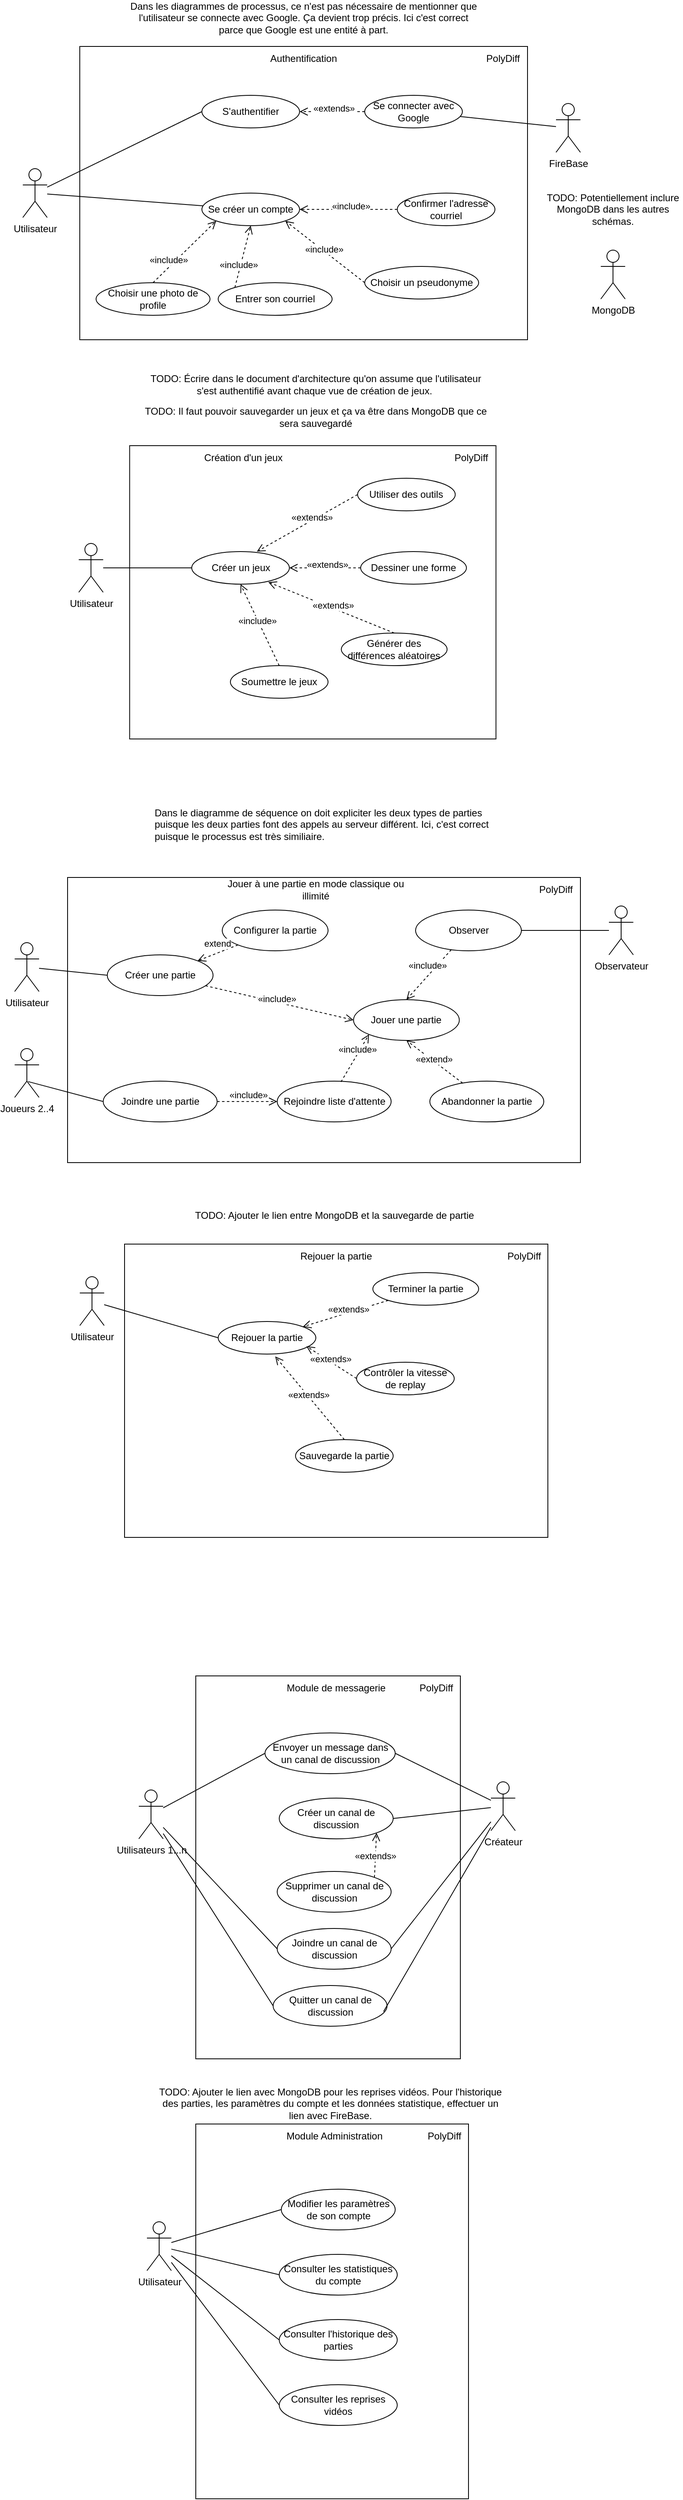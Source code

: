<mxfile version="21.7.5" type="device" pages="2">
  <diagram name="Cas d&#39;utilisation" id="FdpdwDYeMIbEiqRRL_Jj">
    <mxGraphModel dx="794" dy="1616" grid="1" gridSize="10" guides="1" tooltips="1" connect="1" arrows="1" fold="1" page="1" pageScale="1" pageWidth="850" pageHeight="1100" math="0" shadow="0">
      <root>
        <mxCell id="0" />
        <mxCell id="1" parent="0" />
        <mxCell id="j3-yMUjAJYNPluZzP0-G-1" value="Utilisateur" style="shape=umlActor;verticalLabelPosition=bottom;verticalAlign=top;html=1;outlineConnect=0;" parent="1" vertex="1">
          <mxGeometry x="130" y="150" width="30" height="60" as="geometry" />
        </mxCell>
        <mxCell id="j3-yMUjAJYNPluZzP0-G-6" value="" style="rounded=0;whiteSpace=wrap;html=1;" parent="1" vertex="1">
          <mxGeometry x="200" width="550" height="360" as="geometry" />
        </mxCell>
        <mxCell id="j3-yMUjAJYNPluZzP0-G-7" value="PolyDiff" style="text;html=1;strokeColor=none;fillColor=none;align=center;verticalAlign=middle;whiteSpace=wrap;rounded=0;" parent="1" vertex="1">
          <mxGeometry x="690" width="60" height="30" as="geometry" />
        </mxCell>
        <mxCell id="j3-yMUjAJYNPluZzP0-G-9" value="S&#39;authentifier" style="ellipse;whiteSpace=wrap;html=1;" parent="1" vertex="1">
          <mxGeometry x="350" y="60" width="120" height="40" as="geometry" />
        </mxCell>
        <mxCell id="j3-yMUjAJYNPluZzP0-G-10" value="" style="endArrow=none;html=1;rounded=0;" parent="1" source="j3-yMUjAJYNPluZzP0-G-1" target="j3-yMUjAJYNPluZzP0-G-11" edge="1">
          <mxGeometry width="50" height="50" relative="1" as="geometry">
            <mxPoint x="480" y="200" as="sourcePoint" />
            <mxPoint x="530" y="150" as="targetPoint" />
          </mxGeometry>
        </mxCell>
        <mxCell id="j3-yMUjAJYNPluZzP0-G-11" value="Se créer un compte" style="ellipse;whiteSpace=wrap;html=1;" parent="1" vertex="1">
          <mxGeometry x="350" y="180" width="120" height="40" as="geometry" />
        </mxCell>
        <mxCell id="j3-yMUjAJYNPluZzP0-G-12" value="Choisir une photo de profile" style="ellipse;whiteSpace=wrap;html=1;" parent="1" vertex="1">
          <mxGeometry x="220" y="290" width="140" height="40" as="geometry" />
        </mxCell>
        <mxCell id="j3-yMUjAJYNPluZzP0-G-15" value="«include»" style="html=1;verticalAlign=bottom;endArrow=open;dashed=1;endSize=8;curved=0;rounded=0;exitX=0.5;exitY=0;exitDx=0;exitDy=0;entryX=0;entryY=1;entryDx=0;entryDy=0;" parent="1" source="j3-yMUjAJYNPluZzP0-G-12" target="j3-yMUjAJYNPluZzP0-G-11" edge="1">
          <mxGeometry x="-0.5" relative="1" as="geometry">
            <mxPoint x="310" y="140" as="sourcePoint" />
            <mxPoint x="310" y="90" as="targetPoint" />
            <mxPoint as="offset" />
          </mxGeometry>
        </mxCell>
        <mxCell id="j3-yMUjAJYNPluZzP0-G-16" value="Entrer son courriel" style="ellipse;whiteSpace=wrap;html=1;" parent="1" vertex="1">
          <mxGeometry x="370" y="290" width="140" height="40" as="geometry" />
        </mxCell>
        <mxCell id="j3-yMUjAJYNPluZzP0-G-17" value="Choisir un pseudonyme" style="ellipse;whiteSpace=wrap;html=1;" parent="1" vertex="1">
          <mxGeometry x="550" y="270" width="140" height="40" as="geometry" />
        </mxCell>
        <mxCell id="j3-yMUjAJYNPluZzP0-G-18" value="«include»" style="html=1;verticalAlign=bottom;endArrow=open;dashed=1;endSize=8;curved=0;rounded=0;exitX=0;exitY=0;exitDx=0;exitDy=0;entryX=0.5;entryY=1;entryDx=0;entryDy=0;" parent="1" source="j3-yMUjAJYNPluZzP0-G-16" target="j3-yMUjAJYNPluZzP0-G-11" edge="1">
          <mxGeometry x="-0.5" relative="1" as="geometry">
            <mxPoint x="310" y="230" as="sourcePoint" />
            <mxPoint x="310" y="190" as="targetPoint" />
            <mxPoint as="offset" />
          </mxGeometry>
        </mxCell>
        <mxCell id="j3-yMUjAJYNPluZzP0-G-19" value="«include»" style="html=1;verticalAlign=bottom;endArrow=open;dashed=1;endSize=8;curved=0;rounded=0;exitX=0;exitY=0.5;exitDx=0;exitDy=0;entryX=1;entryY=1;entryDx=0;entryDy=0;" parent="1" source="j3-yMUjAJYNPluZzP0-G-17" target="j3-yMUjAJYNPluZzP0-G-11" edge="1">
          <mxGeometry x="-0.045" y="5" relative="1" as="geometry">
            <mxPoint x="421" y="241" as="sourcePoint" />
            <mxPoint x="353" y="183" as="targetPoint" />
            <mxPoint as="offset" />
          </mxGeometry>
        </mxCell>
        <mxCell id="j3-yMUjAJYNPluZzP0-G-20" value="Authentification" style="text;html=1;strokeColor=none;fillColor=none;align=center;verticalAlign=middle;whiteSpace=wrap;rounded=0;" parent="1" vertex="1">
          <mxGeometry x="430" width="90" height="30" as="geometry" />
        </mxCell>
        <mxCell id="j3-yMUjAJYNPluZzP0-G-22" value="Confirmer l&#39;adresse courriel" style="ellipse;whiteSpace=wrap;html=1;" parent="1" vertex="1">
          <mxGeometry x="590" y="180" width="120" height="40" as="geometry" />
        </mxCell>
        <mxCell id="j3-yMUjAJYNPluZzP0-G-23" value="«include»" style="html=1;verticalAlign=bottom;endArrow=open;dashed=1;endSize=8;curved=0;rounded=0;exitX=0;exitY=0.5;exitDx=0;exitDy=0;entryX=1;entryY=0.5;entryDx=0;entryDy=0;" parent="1" source="j3-yMUjAJYNPluZzP0-G-22" target="j3-yMUjAJYNPluZzP0-G-11" edge="1">
          <mxGeometry x="-0.048" y="5" relative="1" as="geometry">
            <mxPoint x="450" y="190" as="sourcePoint" />
            <mxPoint x="370" y="160" as="targetPoint" />
            <mxPoint as="offset" />
          </mxGeometry>
        </mxCell>
        <mxCell id="j3-yMUjAJYNPluZzP0-G-24" value="Se connecter avec Google" style="ellipse;whiteSpace=wrap;html=1;" parent="1" vertex="1">
          <mxGeometry x="550" y="60" width="120" height="40" as="geometry" />
        </mxCell>
        <mxCell id="j3-yMUjAJYNPluZzP0-G-25" value="«extends»" style="html=1;verticalAlign=bottom;endArrow=open;dashed=1;endSize=8;curved=0;rounded=0;exitX=0;exitY=0.5;exitDx=0;exitDy=0;entryX=1;entryY=0.5;entryDx=0;entryDy=0;" parent="1" source="j3-yMUjAJYNPluZzP0-G-24" target="j3-yMUjAJYNPluZzP0-G-9" edge="1">
          <mxGeometry x="-0.048" y="5" relative="1" as="geometry">
            <mxPoint x="520" y="230" as="sourcePoint" />
            <mxPoint x="420" y="200" as="targetPoint" />
            <mxPoint as="offset" />
          </mxGeometry>
        </mxCell>
        <mxCell id="j3-yMUjAJYNPluZzP0-G-26" value="Utilisateur" style="shape=umlActor;verticalLabelPosition=bottom;verticalAlign=top;html=1;outlineConnect=0;" parent="1" vertex="1">
          <mxGeometry x="198.75" y="610" width="30" height="60" as="geometry" />
        </mxCell>
        <mxCell id="j3-yMUjAJYNPluZzP0-G-27" value="" style="rounded=0;whiteSpace=wrap;html=1;" parent="1" vertex="1">
          <mxGeometry x="261.25" y="490" width="450" height="360" as="geometry" />
        </mxCell>
        <mxCell id="j3-yMUjAJYNPluZzP0-G-28" value="PolyDiff" style="text;html=1;strokeColor=none;fillColor=none;align=center;verticalAlign=middle;whiteSpace=wrap;rounded=0;" parent="1" vertex="1">
          <mxGeometry x="651.25" y="490" width="60" height="30" as="geometry" />
        </mxCell>
        <mxCell id="j3-yMUjAJYNPluZzP0-G-30" value="" style="endArrow=none;html=1;rounded=0;entryX=0;entryY=0.5;entryDx=0;entryDy=0;" parent="1" source="j3-yMUjAJYNPluZzP0-G-26" target="j3-yMUjAJYNPluZzP0-G-46" edge="1">
          <mxGeometry width="50" height="50" relative="1" as="geometry">
            <mxPoint x="391.25" y="690" as="sourcePoint" />
            <mxPoint x="91.25" y="550" as="targetPoint" />
          </mxGeometry>
        </mxCell>
        <mxCell id="j3-yMUjAJYNPluZzP0-G-39" value="Création d&#39;un jeux" style="text;html=1;strokeColor=none;fillColor=none;align=center;verticalAlign=middle;whiteSpace=wrap;rounded=0;" parent="1" vertex="1">
          <mxGeometry x="341.25" y="490" width="120" height="30" as="geometry" />
        </mxCell>
        <mxCell id="j3-yMUjAJYNPluZzP0-G-46" value="Créer un jeux" style="ellipse;whiteSpace=wrap;html=1;" parent="1" vertex="1">
          <mxGeometry x="337.5" y="620" width="120" height="40" as="geometry" />
        </mxCell>
        <mxCell id="j3-yMUjAJYNPluZzP0-G-52" value="Générer des différences aléatoires" style="ellipse;whiteSpace=wrap;html=1;" parent="1" vertex="1">
          <mxGeometry x="521.25" y="720" width="130" height="40" as="geometry" />
        </mxCell>
        <mxCell id="j3-yMUjAJYNPluZzP0-G-55" value="«extends»" style="html=1;verticalAlign=bottom;endArrow=open;dashed=1;endSize=8;curved=0;rounded=0;exitX=0.5;exitY=0;exitDx=0;exitDy=0;entryX=0.784;entryY=0.938;entryDx=0;entryDy=0;entryPerimeter=0;" parent="1" source="j3-yMUjAJYNPluZzP0-G-52" target="j3-yMUjAJYNPluZzP0-G-46" edge="1">
          <mxGeometry x="-0.054" y="5" relative="1" as="geometry">
            <mxPoint x="491.25" y="700" as="sourcePoint" />
            <mxPoint x="361.25" y="640" as="targetPoint" />
            <mxPoint as="offset" />
          </mxGeometry>
        </mxCell>
        <mxCell id="j3-yMUjAJYNPluZzP0-G-57" value="Dessiner une forme" style="ellipse;whiteSpace=wrap;html=1;" parent="1" vertex="1">
          <mxGeometry x="545" y="620" width="130" height="40" as="geometry" />
        </mxCell>
        <mxCell id="j3-yMUjAJYNPluZzP0-G-59" value="«extends»" style="html=1;verticalAlign=bottom;endArrow=open;dashed=1;endSize=8;curved=0;rounded=0;entryX=1;entryY=0.5;entryDx=0;entryDy=0;" parent="1" source="j3-yMUjAJYNPluZzP0-G-57" target="j3-yMUjAJYNPluZzP0-G-46" edge="1">
          <mxGeometry x="-0.046" y="5" relative="1" as="geometry">
            <mxPoint x="541.25" y="735" as="sourcePoint" />
            <mxPoint x="451.25" y="640" as="targetPoint" />
            <mxPoint as="offset" />
          </mxGeometry>
        </mxCell>
        <mxCell id="j3-yMUjAJYNPluZzP0-G-69" value="Utilisateur" style="shape=umlActor;verticalLabelPosition=bottom;verticalAlign=top;html=1;outlineConnect=0;" parent="1" vertex="1">
          <mxGeometry x="120" y="1100" width="30" height="60" as="geometry" />
        </mxCell>
        <mxCell id="j3-yMUjAJYNPluZzP0-G-70" value="" style="rounded=0;whiteSpace=wrap;html=1;" parent="1" vertex="1">
          <mxGeometry x="185" y="1020" width="630" height="350" as="geometry" />
        </mxCell>
        <mxCell id="j3-yMUjAJYNPluZzP0-G-71" value="PolyDiff" style="text;html=1;strokeColor=none;fillColor=none;align=center;verticalAlign=middle;whiteSpace=wrap;rounded=0;" parent="1" vertex="1">
          <mxGeometry x="755" y="1020" width="60" height="30" as="geometry" />
        </mxCell>
        <mxCell id="j3-yMUjAJYNPluZzP0-G-73" value="" style="endArrow=none;html=1;rounded=0;entryX=0;entryY=0.5;entryDx=0;entryDy=0;" parent="1" source="j3-yMUjAJYNPluZzP0-G-69" target="j3-yMUjAJYNPluZzP0-G-98" edge="1">
          <mxGeometry width="50" height="50" relative="1" as="geometry">
            <mxPoint x="495" y="1220" as="sourcePoint" />
            <mxPoint x="200" y="1080" as="targetPoint" />
          </mxGeometry>
        </mxCell>
        <mxCell id="j3-yMUjAJYNPluZzP0-G-74" value="Jouer à une partie en mode classique ou illimité" style="text;html=1;strokeColor=none;fillColor=none;align=center;verticalAlign=middle;whiteSpace=wrap;rounded=0;" parent="1" vertex="1">
          <mxGeometry x="380" y="1020" width="220" height="30" as="geometry" />
        </mxCell>
        <mxCell id="j3-yMUjAJYNPluZzP0-G-98" value="Créer une partie" style="ellipse;whiteSpace=wrap;html=1;" parent="1" vertex="1">
          <mxGeometry x="233.75" y="1115" width="130" height="50" as="geometry" />
        </mxCell>
        <mxCell id="j3-yMUjAJYNPluZzP0-G-100" value="Joindre une partie" style="ellipse;whiteSpace=wrap;html=1;" parent="1" vertex="1">
          <mxGeometry x="228.75" y="1270" width="140" height="50" as="geometry" />
        </mxCell>
        <mxCell id="j3-yMUjAJYNPluZzP0-G-101" value="" style="endArrow=none;html=1;rounded=0;entryX=0;entryY=0.5;entryDx=0;entryDy=0;exitX=0.555;exitY=0.676;exitDx=0;exitDy=0;exitPerimeter=0;" parent="1" source="EgjTinBXH8Gvr-w2_Lfg-30" target="j3-yMUjAJYNPluZzP0-G-100" edge="1">
          <mxGeometry width="50" height="50" relative="1" as="geometry">
            <mxPoint x="155" y="1190" as="sourcePoint" />
            <mxPoint x="250" y="1160" as="targetPoint" />
          </mxGeometry>
        </mxCell>
        <mxCell id="j3-yMUjAJYNPluZzP0-G-106" value="«include»" style="html=1;verticalAlign=bottom;endArrow=open;dashed=1;endSize=8;curved=0;rounded=0;entryX=0;entryY=0.5;entryDx=0;entryDy=0;" parent="1" source="j3-yMUjAJYNPluZzP0-G-98" target="j3-yMUjAJYNPluZzP0-G-109" edge="1">
          <mxGeometry x="-0.031" y="-4" relative="1" as="geometry">
            <mxPoint x="480" y="1155" as="sourcePoint" />
            <mxPoint x="380" y="1155" as="targetPoint" />
            <mxPoint y="1" as="offset" />
          </mxGeometry>
        </mxCell>
        <mxCell id="j3-yMUjAJYNPluZzP0-G-107" value="Abandonner la partie" style="ellipse;whiteSpace=wrap;html=1;" parent="1" vertex="1">
          <mxGeometry x="630" y="1270" width="140" height="50" as="geometry" />
        </mxCell>
        <mxCell id="j3-yMUjAJYNPluZzP0-G-108" value="«extend»" style="html=1;verticalAlign=bottom;endArrow=open;dashed=1;endSize=8;curved=0;rounded=0;entryX=0.5;entryY=1;entryDx=0;entryDy=0;" parent="1" source="j3-yMUjAJYNPluZzP0-G-107" target="j3-yMUjAJYNPluZzP0-G-109" edge="1">
          <mxGeometry x="-0.048" y="5" relative="1" as="geometry">
            <mxPoint x="490" y="1165" as="sourcePoint" />
            <mxPoint x="390" y="1235" as="targetPoint" />
            <mxPoint as="offset" />
          </mxGeometry>
        </mxCell>
        <mxCell id="j3-yMUjAJYNPluZzP0-G-109" value="Jouer une partie" style="ellipse;whiteSpace=wrap;html=1;" parent="1" vertex="1">
          <mxGeometry x="536.25" y="1170" width="130" height="50" as="geometry" />
        </mxCell>
        <mxCell id="j3-yMUjAJYNPluZzP0-G-110" value="«include»" style="html=1;verticalAlign=bottom;endArrow=open;dashed=1;endSize=8;curved=0;rounded=0;entryX=0;entryY=0.5;entryDx=0;entryDy=0;exitX=1;exitY=0.5;exitDx=0;exitDy=0;" parent="1" source="j3-yMUjAJYNPluZzP0-G-100" target="j3-yMUjAJYNPluZzP0-G-111" edge="1">
          <mxGeometry x="0.046" y="-1" relative="1" as="geometry">
            <mxPoint x="350" y="1255" as="sourcePoint" />
            <mxPoint x="430" y="1175" as="targetPoint" />
            <mxPoint as="offset" />
          </mxGeometry>
        </mxCell>
        <mxCell id="j3-yMUjAJYNPluZzP0-G-111" value="Rejoindre liste d&#39;attente" style="ellipse;whiteSpace=wrap;html=1;" parent="1" vertex="1">
          <mxGeometry x="442.5" y="1270" width="140" height="50" as="geometry" />
        </mxCell>
        <mxCell id="j3-yMUjAJYNPluZzP0-G-112" value="«include»" style="html=1;verticalAlign=bottom;endArrow=open;dashed=1;endSize=8;curved=0;rounded=0;entryX=0;entryY=1;entryDx=0;entryDy=0;exitX=0.56;exitY=0.018;exitDx=0;exitDy=0;exitPerimeter=0;" parent="1" source="j3-yMUjAJYNPluZzP0-G-111" target="j3-yMUjAJYNPluZzP0-G-109" edge="1">
          <mxGeometry x="0.062" y="-2" relative="1" as="geometry">
            <mxPoint x="390" y="1235" as="sourcePoint" />
            <mxPoint x="430" y="1280" as="targetPoint" />
            <mxPoint y="-1" as="offset" />
          </mxGeometry>
        </mxCell>
        <mxCell id="j3-yMUjAJYNPluZzP0-G-120" value="" style="rounded=0;whiteSpace=wrap;html=1;" parent="1" vertex="1">
          <mxGeometry x="342.5" y="2000" width="325" height="470" as="geometry" />
        </mxCell>
        <mxCell id="j3-yMUjAJYNPluZzP0-G-121" value="Module de messagerie" style="text;html=1;strokeColor=none;fillColor=none;align=center;verticalAlign=middle;whiteSpace=wrap;rounded=0;" parent="1" vertex="1">
          <mxGeometry x="405" y="2000" width="220" height="30" as="geometry" />
        </mxCell>
        <mxCell id="j3-yMUjAJYNPluZzP0-G-123" value="PolyDiff" style="text;html=1;strokeColor=none;fillColor=none;align=center;verticalAlign=middle;whiteSpace=wrap;rounded=0;" parent="1" vertex="1">
          <mxGeometry x="607.5" y="2000" width="60" height="30" as="geometry" />
        </mxCell>
        <mxCell id="j3-yMUjAJYNPluZzP0-G-124" value="Utilisateurs 1...n" style="shape=umlActor;verticalLabelPosition=bottom;verticalAlign=top;html=1;outlineConnect=0;" parent="1" vertex="1">
          <mxGeometry x="272.5" y="2140" width="30" height="60" as="geometry" />
        </mxCell>
        <mxCell id="j3-yMUjAJYNPluZzP0-G-126" value="Envoyer un message dans un canal de discussion" style="ellipse;whiteSpace=wrap;html=1;" parent="1" vertex="1">
          <mxGeometry x="427.5" y="2070" width="160" height="50" as="geometry" />
        </mxCell>
        <mxCell id="j3-yMUjAJYNPluZzP0-G-127" value="Créer un canal de discussion" style="ellipse;whiteSpace=wrap;html=1;" parent="1" vertex="1">
          <mxGeometry x="445" y="2150" width="140" height="50" as="geometry" />
        </mxCell>
        <mxCell id="j3-yMUjAJYNPluZzP0-G-128" value="Supprimer un canal de discussion" style="ellipse;whiteSpace=wrap;html=1;" parent="1" vertex="1">
          <mxGeometry x="442.5" y="2240" width="140" height="50" as="geometry" />
        </mxCell>
        <mxCell id="j3-yMUjAJYNPluZzP0-G-129" value="Quitter un canal de discussion" style="ellipse;whiteSpace=wrap;html=1;" parent="1" vertex="1">
          <mxGeometry x="437.5" y="2380" width="140" height="50" as="geometry" />
        </mxCell>
        <mxCell id="j3-yMUjAJYNPluZzP0-G-130" value="Joindre un canal de discussion" style="ellipse;whiteSpace=wrap;html=1;" parent="1" vertex="1">
          <mxGeometry x="442.5" y="2310" width="140" height="50" as="geometry" />
        </mxCell>
        <mxCell id="j3-yMUjAJYNPluZzP0-G-133" value="" style="endArrow=none;html=1;rounded=0;entryX=0;entryY=0.5;entryDx=0;entryDy=0;" parent="1" source="j3-yMUjAJYNPluZzP0-G-124" target="j3-yMUjAJYNPluZzP0-G-126" edge="1">
          <mxGeometry width="50" height="50" relative="1" as="geometry">
            <mxPoint x="332.5" y="1560" as="sourcePoint" />
            <mxPoint x="412.5" y="1585" as="targetPoint" />
          </mxGeometry>
        </mxCell>
        <mxCell id="j3-yMUjAJYNPluZzP0-G-134" value="" style="endArrow=none;html=1;rounded=0;entryX=1;entryY=0.5;entryDx=0;entryDy=0;" parent="1" source="6W4Lhbdf1CiXT9xY3Ah4-2" target="j3-yMUjAJYNPluZzP0-G-127" edge="1">
          <mxGeometry width="50" height="50" relative="1" as="geometry">
            <mxPoint x="337.5" y="2166" as="sourcePoint" />
            <mxPoint x="437.5" y="2075" as="targetPoint" />
          </mxGeometry>
        </mxCell>
        <mxCell id="j3-yMUjAJYNPluZzP0-G-136" value="" style="endArrow=none;html=1;rounded=0;entryX=0;entryY=0.5;entryDx=0;entryDy=0;" parent="1" source="j3-yMUjAJYNPluZzP0-G-124" target="j3-yMUjAJYNPluZzP0-G-130" edge="1">
          <mxGeometry width="50" height="50" relative="1" as="geometry">
            <mxPoint x="337.5" y="2194" as="sourcePoint" />
            <mxPoint x="447.5" y="2295" as="targetPoint" />
          </mxGeometry>
        </mxCell>
        <mxCell id="j3-yMUjAJYNPluZzP0-G-137" value="" style="endArrow=none;html=1;rounded=0;entryX=0;entryY=0.5;entryDx=0;entryDy=0;" parent="1" source="j3-yMUjAJYNPluZzP0-G-124" target="j3-yMUjAJYNPluZzP0-G-129" edge="1">
          <mxGeometry width="50" height="50" relative="1" as="geometry">
            <mxPoint x="337.5" y="2185" as="sourcePoint" />
            <mxPoint x="447.5" y="2225" as="targetPoint" />
          </mxGeometry>
        </mxCell>
        <mxCell id="j3-yMUjAJYNPluZzP0-G-147" value="Utilisateur" style="shape=umlActor;verticalLabelPosition=bottom;verticalAlign=top;html=1;outlineConnect=0;" parent="1" vertex="1">
          <mxGeometry x="282.5" y="2670" width="30" height="60" as="geometry" />
        </mxCell>
        <mxCell id="j3-yMUjAJYNPluZzP0-G-148" value="" style="rounded=0;whiteSpace=wrap;html=1;" parent="1" vertex="1">
          <mxGeometry x="342.5" y="2550" width="335" height="460" as="geometry" />
        </mxCell>
        <mxCell id="j3-yMUjAJYNPluZzP0-G-149" value="PolyDiff" style="text;html=1;strokeColor=none;fillColor=none;align=center;verticalAlign=middle;whiteSpace=wrap;rounded=0;" parent="1" vertex="1">
          <mxGeometry x="617.5" y="2550" width="60" height="30" as="geometry" />
        </mxCell>
        <mxCell id="j3-yMUjAJYNPluZzP0-G-150" value="" style="endArrow=none;html=1;rounded=0;entryX=0;entryY=0.5;entryDx=0;entryDy=0;" parent="1" source="j3-yMUjAJYNPluZzP0-G-147" target="j3-yMUjAJYNPluZzP0-G-168" edge="1">
          <mxGeometry width="50" height="50" relative="1" as="geometry">
            <mxPoint x="652.5" y="2720" as="sourcePoint" />
            <mxPoint x="397.5" y="2645.0" as="targetPoint" />
          </mxGeometry>
        </mxCell>
        <mxCell id="j3-yMUjAJYNPluZzP0-G-151" value="Module Administration" style="text;html=1;strokeColor=none;fillColor=none;align=center;verticalAlign=middle;whiteSpace=wrap;rounded=0;" parent="1" vertex="1">
          <mxGeometry x="402.5" y="2550" width="220" height="30" as="geometry" />
        </mxCell>
        <mxCell id="j3-yMUjAJYNPluZzP0-G-154" value="" style="endArrow=none;html=1;rounded=0;entryX=0;entryY=0.5;entryDx=0;entryDy=0;" parent="1" source="j3-yMUjAJYNPluZzP0-G-147" target="j3-yMUjAJYNPluZzP0-G-172" edge="1">
          <mxGeometry width="50" height="50" relative="1" as="geometry">
            <mxPoint x="322.5" y="2703" as="sourcePoint" />
            <mxPoint x="392.5" y="2715.0" as="targetPoint" />
          </mxGeometry>
        </mxCell>
        <mxCell id="j3-yMUjAJYNPluZzP0-G-168" value="Modifier les paramètres de son compte" style="ellipse;whiteSpace=wrap;html=1;" parent="1" vertex="1">
          <mxGeometry x="447.5" y="2630" width="140" height="50" as="geometry" />
        </mxCell>
        <mxCell id="j3-yMUjAJYNPluZzP0-G-172" value="Consulter les statistiques du compte" style="ellipse;whiteSpace=wrap;html=1;" parent="1" vertex="1">
          <mxGeometry x="445" y="2710" width="145" height="50" as="geometry" />
        </mxCell>
        <mxCell id="j3-yMUjAJYNPluZzP0-G-174" value="Consulter l&#39;historique des parties" style="ellipse;whiteSpace=wrap;html=1;" parent="1" vertex="1">
          <mxGeometry x="445" y="2790" width="145" height="50" as="geometry" />
        </mxCell>
        <mxCell id="j3-yMUjAJYNPluZzP0-G-185" value="" style="endArrow=none;html=1;rounded=0;entryX=0;entryY=0.5;entryDx=0;entryDy=0;" parent="1" source="j3-yMUjAJYNPluZzP0-G-147" target="j3-yMUjAJYNPluZzP0-G-174" edge="1">
          <mxGeometry width="50" height="50" relative="1" as="geometry">
            <mxPoint x="322.5" y="2718" as="sourcePoint" />
            <mxPoint x="437.5" y="2775" as="targetPoint" />
          </mxGeometry>
        </mxCell>
        <mxCell id="EgjTinBXH8Gvr-w2_Lfg-1" value="" style="endArrow=none;html=1;rounded=0;entryX=0;entryY=0.5;entryDx=0;entryDy=0;" parent="1" source="j3-yMUjAJYNPluZzP0-G-1" target="j3-yMUjAJYNPluZzP0-G-9" edge="1">
          <mxGeometry width="50" height="50" relative="1" as="geometry">
            <mxPoint x="170" y="191" as="sourcePoint" />
            <mxPoint x="361" y="206" as="targetPoint" />
          </mxGeometry>
        </mxCell>
        <mxCell id="EgjTinBXH8Gvr-w2_Lfg-2" value="FireBase" style="shape=umlActor;verticalLabelPosition=bottom;verticalAlign=top;html=1;outlineConnect=0;" parent="1" vertex="1">
          <mxGeometry x="785" y="70" width="30" height="60" as="geometry" />
        </mxCell>
        <mxCell id="EgjTinBXH8Gvr-w2_Lfg-3" value="MongoDB" style="shape=umlActor;verticalLabelPosition=bottom;verticalAlign=top;html=1;outlineConnect=0;" parent="1" vertex="1">
          <mxGeometry x="840" y="250" width="30" height="60" as="geometry" />
        </mxCell>
        <mxCell id="EgjTinBXH8Gvr-w2_Lfg-7" value="" style="endArrow=none;html=1;rounded=0;" parent="1" source="EgjTinBXH8Gvr-w2_Lfg-2" target="j3-yMUjAJYNPluZzP0-G-24" edge="1">
          <mxGeometry width="50" height="50" relative="1" as="geometry">
            <mxPoint x="650" y="260" as="sourcePoint" />
            <mxPoint x="700" y="210" as="targetPoint" />
          </mxGeometry>
        </mxCell>
        <mxCell id="EgjTinBXH8Gvr-w2_Lfg-8" value="TODO: Écrire dans le document d&#39;architecture qu&#39;on assume que l&#39;utilisateur s&#39;est authentifié avant chaque vue de création de jeux.&amp;nbsp;" style="text;html=1;strokeColor=none;fillColor=none;align=center;verticalAlign=middle;whiteSpace=wrap;rounded=0;" parent="1" vertex="1">
          <mxGeometry x="275" y="400" width="430" height="30" as="geometry" />
        </mxCell>
        <mxCell id="EgjTinBXH8Gvr-w2_Lfg-9" value="Utiliser des outils" style="ellipse;whiteSpace=wrap;html=1;" parent="1" vertex="1">
          <mxGeometry x="541.25" y="530" width="120" height="40" as="geometry" />
        </mxCell>
        <mxCell id="EgjTinBXH8Gvr-w2_Lfg-12" value="«extends»" style="html=1;verticalAlign=bottom;endArrow=open;dashed=1;endSize=8;curved=0;rounded=0;exitX=0;exitY=0.5;exitDx=0;exitDy=0;entryX=0.667;entryY=0;entryDx=0;entryDy=0;entryPerimeter=0;" parent="1" source="EgjTinBXH8Gvr-w2_Lfg-9" target="j3-yMUjAJYNPluZzP0-G-46" edge="1">
          <mxGeometry x="-0.054" y="5" relative="1" as="geometry">
            <mxPoint x="241.25" y="660" as="sourcePoint" />
            <mxPoint x="341.25" y="650" as="targetPoint" />
            <mxPoint as="offset" />
          </mxGeometry>
        </mxCell>
        <mxCell id="EgjTinBXH8Gvr-w2_Lfg-14" value="Soumettre le jeux" style="ellipse;whiteSpace=wrap;html=1;" parent="1" vertex="1">
          <mxGeometry x="385" y="760" width="120" height="40" as="geometry" />
        </mxCell>
        <mxCell id="EgjTinBXH8Gvr-w2_Lfg-15" value="«include»" style="html=1;verticalAlign=bottom;endArrow=open;dashed=1;endSize=8;curved=0;rounded=0;exitX=0.5;exitY=0;exitDx=0;exitDy=0;entryX=0.5;entryY=1;entryDx=0;entryDy=0;" parent="1" source="EgjTinBXH8Gvr-w2_Lfg-14" target="j3-yMUjAJYNPluZzP0-G-46" edge="1">
          <mxGeometry x="-0.046" y="5" relative="1" as="geometry">
            <mxPoint x="551.25" y="662" as="sourcePoint" />
            <mxPoint x="461.25" y="650" as="targetPoint" />
            <mxPoint as="offset" />
          </mxGeometry>
        </mxCell>
        <mxCell id="EgjTinBXH8Gvr-w2_Lfg-19" value="Configurer la partie" style="ellipse;whiteSpace=wrap;html=1;" parent="1" vertex="1">
          <mxGeometry x="375" y="1060" width="130" height="50" as="geometry" />
        </mxCell>
        <mxCell id="EgjTinBXH8Gvr-w2_Lfg-20" value="extend" style="html=1;verticalAlign=bottom;endArrow=open;dashed=1;endSize=8;curved=0;rounded=0;entryX=1;entryY=0;entryDx=0;entryDy=0;" parent="1" source="EgjTinBXH8Gvr-w2_Lfg-19" target="j3-yMUjAJYNPluZzP0-G-98" edge="1">
          <mxGeometry x="-0.031" y="-4" relative="1" as="geometry">
            <mxPoint x="427" y="1119" as="sourcePoint" />
            <mxPoint x="480" y="1155" as="targetPoint" />
            <mxPoint y="1" as="offset" />
          </mxGeometry>
        </mxCell>
        <mxCell id="EgjTinBXH8Gvr-w2_Lfg-23" value="Observer" style="ellipse;whiteSpace=wrap;html=1;" parent="1" vertex="1">
          <mxGeometry x="612.5" y="1060" width="130" height="50" as="geometry" />
        </mxCell>
        <mxCell id="EgjTinBXH8Gvr-w2_Lfg-25" value="Observateur" style="shape=umlActor;verticalLabelPosition=bottom;verticalAlign=top;html=1;outlineConnect=0;" parent="1" vertex="1">
          <mxGeometry x="850" y="1055" width="30" height="60" as="geometry" />
        </mxCell>
        <mxCell id="EgjTinBXH8Gvr-w2_Lfg-27" value="" style="endArrow=none;html=1;rounded=0;" parent="1" source="EgjTinBXH8Gvr-w2_Lfg-23" target="EgjTinBXH8Gvr-w2_Lfg-25" edge="1">
          <mxGeometry width="50" height="50" relative="1" as="geometry">
            <mxPoint x="510" y="1240" as="sourcePoint" />
            <mxPoint x="560" y="1190" as="targetPoint" />
          </mxGeometry>
        </mxCell>
        <mxCell id="EgjTinBXH8Gvr-w2_Lfg-28" value="«include»" style="html=1;verticalAlign=bottom;endArrow=open;dashed=1;endSize=8;curved=0;rounded=0;entryX=0.5;entryY=0;entryDx=0;entryDy=0;" parent="1" source="EgjTinBXH8Gvr-w2_Lfg-23" target="j3-yMUjAJYNPluZzP0-G-109" edge="1">
          <mxGeometry x="-0.031" y="-4" relative="1" as="geometry">
            <mxPoint x="380" y="1168" as="sourcePoint" />
            <mxPoint x="550" y="1175" as="targetPoint" />
            <mxPoint y="1" as="offset" />
          </mxGeometry>
        </mxCell>
        <mxCell id="EgjTinBXH8Gvr-w2_Lfg-30" value="Joueurs 2..4" style="shape=umlActor;verticalLabelPosition=bottom;verticalAlign=top;html=1;outlineConnect=0;" parent="1" vertex="1">
          <mxGeometry x="120" y="1230" width="30" height="60" as="geometry" />
        </mxCell>
        <mxCell id="EgjTinBXH8Gvr-w2_Lfg-58" value="Utilisateur" style="shape=umlActor;verticalLabelPosition=bottom;verticalAlign=top;html=1;outlineConnect=0;" parent="1" vertex="1">
          <mxGeometry x="200" y="1510" width="30" height="60" as="geometry" />
        </mxCell>
        <mxCell id="EgjTinBXH8Gvr-w2_Lfg-59" value="" style="rounded=0;whiteSpace=wrap;html=1;" parent="1" vertex="1">
          <mxGeometry x="255" y="1470" width="520" height="360" as="geometry" />
        </mxCell>
        <mxCell id="EgjTinBXH8Gvr-w2_Lfg-60" value="PolyDiff" style="text;html=1;strokeColor=none;fillColor=none;align=center;verticalAlign=middle;whiteSpace=wrap;rounded=0;" parent="1" vertex="1">
          <mxGeometry x="716.25" y="1470" width="60" height="30" as="geometry" />
        </mxCell>
        <mxCell id="EgjTinBXH8Gvr-w2_Lfg-61" value="" style="endArrow=none;html=1;rounded=0;entryX=0;entryY=0.5;entryDx=0;entryDy=0;" parent="1" source="EgjTinBXH8Gvr-w2_Lfg-58" target="EgjTinBXH8Gvr-w2_Lfg-63" edge="1">
          <mxGeometry width="50" height="50" relative="1" as="geometry">
            <mxPoint x="570" y="1670" as="sourcePoint" />
            <mxPoint x="270" y="1530" as="targetPoint" />
          </mxGeometry>
        </mxCell>
        <mxCell id="EgjTinBXH8Gvr-w2_Lfg-62" value="Rejouer la partie" style="text;html=1;strokeColor=none;fillColor=none;align=center;verticalAlign=middle;whiteSpace=wrap;rounded=0;" parent="1" vertex="1">
          <mxGeometry x="455" y="1470" width="120" height="30" as="geometry" />
        </mxCell>
        <mxCell id="EgjTinBXH8Gvr-w2_Lfg-63" value="Rejouer la partie" style="ellipse;whiteSpace=wrap;html=1;" parent="1" vertex="1">
          <mxGeometry x="370" y="1565" width="120" height="40" as="geometry" />
        </mxCell>
        <mxCell id="EgjTinBXH8Gvr-w2_Lfg-66" value="Terminer la partie" style="ellipse;whiteSpace=wrap;html=1;" parent="1" vertex="1">
          <mxGeometry x="560" y="1505" width="130" height="40" as="geometry" />
        </mxCell>
        <mxCell id="EgjTinBXH8Gvr-w2_Lfg-67" value="«extends»" style="html=1;verticalAlign=bottom;endArrow=open;dashed=1;endSize=8;curved=0;rounded=0;" parent="1" source="EgjTinBXH8Gvr-w2_Lfg-66" target="EgjTinBXH8Gvr-w2_Lfg-63" edge="1">
          <mxGeometry x="-0.042" y="5" relative="1" as="geometry">
            <mxPoint x="720" y="1715" as="sourcePoint" />
            <mxPoint x="630" y="1620" as="targetPoint" />
            <mxPoint as="offset" />
          </mxGeometry>
        </mxCell>
        <mxCell id="EgjTinBXH8Gvr-w2_Lfg-88" value="Sauvegarde la partie" style="ellipse;whiteSpace=wrap;html=1;" parent="1" vertex="1">
          <mxGeometry x="465" y="1710" width="120" height="40" as="geometry" />
        </mxCell>
        <mxCell id="EgjTinBXH8Gvr-w2_Lfg-89" value="Contrôler la vitesse de replay" style="ellipse;whiteSpace=wrap;html=1;" parent="1" vertex="1">
          <mxGeometry x="540" y="1615" width="120" height="40" as="geometry" />
        </mxCell>
        <mxCell id="EgjTinBXH8Gvr-w2_Lfg-90" value="«extends»" style="html=1;verticalAlign=bottom;endArrow=open;dashed=1;endSize=8;curved=0;rounded=0;exitX=0;exitY=0.5;exitDx=0;exitDy=0;entryX=0.903;entryY=0.76;entryDx=0;entryDy=0;entryPerimeter=0;" parent="1" source="EgjTinBXH8Gvr-w2_Lfg-89" target="EgjTinBXH8Gvr-w2_Lfg-63" edge="1">
          <mxGeometry x="-0.042" y="5" relative="1" as="geometry">
            <mxPoint x="589" y="1549" as="sourcePoint" />
            <mxPoint x="484" y="1581" as="targetPoint" />
            <mxPoint as="offset" />
          </mxGeometry>
        </mxCell>
        <mxCell id="EgjTinBXH8Gvr-w2_Lfg-91" value="«extends»" style="html=1;verticalAlign=bottom;endArrow=open;dashed=1;endSize=8;curved=0;rounded=0;exitX=0.5;exitY=0;exitDx=0;exitDy=0;entryX=0.584;entryY=1.073;entryDx=0;entryDy=0;entryPerimeter=0;" parent="1" source="EgjTinBXH8Gvr-w2_Lfg-88" target="EgjTinBXH8Gvr-w2_Lfg-63" edge="1">
          <mxGeometry x="-0.042" y="5" relative="1" as="geometry">
            <mxPoint x="550" y="1645" as="sourcePoint" />
            <mxPoint x="488" y="1605" as="targetPoint" />
            <mxPoint as="offset" />
          </mxGeometry>
        </mxCell>
        <mxCell id="EgjTinBXH8Gvr-w2_Lfg-92" value="Consulter les reprises vidéos" style="ellipse;whiteSpace=wrap;html=1;" parent="1" vertex="1">
          <mxGeometry x="445" y="2870" width="145" height="50" as="geometry" />
        </mxCell>
        <mxCell id="EgjTinBXH8Gvr-w2_Lfg-93" value="" style="endArrow=none;html=1;rounded=0;entryX=0;entryY=0.5;entryDx=0;entryDy=0;" parent="1" source="j3-yMUjAJYNPluZzP0-G-147" target="EgjTinBXH8Gvr-w2_Lfg-92" edge="1">
          <mxGeometry width="50" height="50" relative="1" as="geometry">
            <mxPoint x="322.5" y="2726" as="sourcePoint" />
            <mxPoint x="452.5" y="2865" as="targetPoint" />
          </mxGeometry>
        </mxCell>
        <mxCell id="6W4Lhbdf1CiXT9xY3Ah4-2" value="Créateur" style="shape=umlActor;verticalLabelPosition=bottom;verticalAlign=top;html=1;outlineConnect=0;" parent="1" vertex="1">
          <mxGeometry x="705" y="2130" width="30" height="60" as="geometry" />
        </mxCell>
        <mxCell id="6W4Lhbdf1CiXT9xY3Ah4-3" value="«extends»" style="html=1;verticalAlign=bottom;endArrow=open;dashed=1;endSize=8;curved=0;rounded=0;exitX=1;exitY=0;exitDx=0;exitDy=0;entryX=1;entryY=1;entryDx=0;entryDy=0;" parent="1" source="j3-yMUjAJYNPluZzP0-G-128" target="j3-yMUjAJYNPluZzP0-G-127" edge="1">
          <mxGeometry x="-0.364" relative="1" as="geometry">
            <mxPoint x="587.5" y="2157" as="sourcePoint" />
            <mxPoint x="567.5" y="2100" as="targetPoint" />
            <mxPoint as="offset" />
          </mxGeometry>
        </mxCell>
        <mxCell id="6W4Lhbdf1CiXT9xY3Ah4-4" value="" style="endArrow=none;html=1;rounded=0;entryX=1;entryY=0.5;entryDx=0;entryDy=0;" parent="1" source="6W4Lhbdf1CiXT9xY3Ah4-2" target="j3-yMUjAJYNPluZzP0-G-126" edge="1">
          <mxGeometry width="50" height="50" relative="1" as="geometry">
            <mxPoint x="313" y="2172" as="sourcePoint" />
            <mxPoint x="437" y="2105" as="targetPoint" />
          </mxGeometry>
        </mxCell>
        <mxCell id="6W4Lhbdf1CiXT9xY3Ah4-5" value="" style="endArrow=none;html=1;rounded=0;entryX=1;entryY=0.5;entryDx=0;entryDy=0;" parent="1" source="6W4Lhbdf1CiXT9xY3Ah4-2" target="j3-yMUjAJYNPluZzP0-G-130" edge="1">
          <mxGeometry width="50" height="50" relative="1" as="geometry">
            <mxPoint x="715" y="2163" as="sourcePoint" />
            <mxPoint x="598" y="2105" as="targetPoint" />
          </mxGeometry>
        </mxCell>
        <mxCell id="6W4Lhbdf1CiXT9xY3Ah4-6" value="" style="endArrow=none;html=1;rounded=0;entryX=0.969;entryY=0.641;entryDx=0;entryDy=0;entryPerimeter=0;" parent="1" source="6W4Lhbdf1CiXT9xY3Ah4-2" target="j3-yMUjAJYNPluZzP0-G-129" edge="1">
          <mxGeometry width="50" height="50" relative="1" as="geometry">
            <mxPoint x="715" y="2189" as="sourcePoint" />
            <mxPoint x="593" y="2345" as="targetPoint" />
          </mxGeometry>
        </mxCell>
        <mxCell id="6W4Lhbdf1CiXT9xY3Ah4-7" value="Dans le diagramme de séquence on doit expliciter les deux types de parties puisque les deux parties font des appels au serveur différent. Ici, c&#39;est correct puisque le processus est très similiaire." style="text;html=1;strokeColor=none;fillColor=none;align=left;verticalAlign=middle;whiteSpace=wrap;rounded=0;" parent="1" vertex="1">
          <mxGeometry x="290" y="920" width="430" height="70" as="geometry" />
        </mxCell>
        <mxCell id="6W4Lhbdf1CiXT9xY3Ah4-8" value="Dans les diagrammes de processus, ce n&#39;est pas nécessaire de mentionner que l&#39;utilisateur se connecte avec Google. Ça devient trop précis. Ici c&#39;est correct parce que Google est une entité à part." style="text;html=1;strokeColor=none;fillColor=none;align=center;verticalAlign=middle;whiteSpace=wrap;rounded=0;" parent="1" vertex="1">
          <mxGeometry x="260" y="-50" width="430" height="30" as="geometry" />
        </mxCell>
        <mxCell id="6W4Lhbdf1CiXT9xY3Ah4-9" value="TODO: Potentiellement inclure MongoDB dans les autres schémas." style="text;html=1;strokeColor=none;fillColor=none;align=center;verticalAlign=middle;whiteSpace=wrap;rounded=0;" parent="1" vertex="1">
          <mxGeometry x="770" y="175" width="170" height="50" as="geometry" />
        </mxCell>
        <mxCell id="6W4Lhbdf1CiXT9xY3Ah4-10" value="TODO: Il faut pouvoir sauvegarder un jeux et ça va être dans MongoDB que ce sera sauvegardé" style="text;html=1;strokeColor=none;fillColor=none;align=center;verticalAlign=middle;whiteSpace=wrap;rounded=0;" parent="1" vertex="1">
          <mxGeometry x="275" y="440" width="430" height="30" as="geometry" />
        </mxCell>
        <mxCell id="6W4Lhbdf1CiXT9xY3Ah4-11" value="TODO: Ajouter le lien entre MongoDB et la sauvegarde de partie" style="text;html=1;strokeColor=none;fillColor=none;align=center;verticalAlign=middle;whiteSpace=wrap;rounded=0;" parent="1" vertex="1">
          <mxGeometry x="297.5" y="1420" width="430" height="30" as="geometry" />
        </mxCell>
        <mxCell id="6W4Lhbdf1CiXT9xY3Ah4-12" value="TODO: Ajouter le lien avec MongoDB pour les reprises vidéos. Pour l&#39;historique des parties, les paramètres du compte et les données statistique, effectuer un lien avec FireBase." style="text;html=1;strokeColor=none;fillColor=none;align=center;verticalAlign=middle;whiteSpace=wrap;rounded=0;" parent="1" vertex="1">
          <mxGeometry x="292.5" y="2510" width="430" height="30" as="geometry" />
        </mxCell>
      </root>
    </mxGraphModel>
  </diagram>
  <diagram id="GUbwy0-4epE3LNsSbQr1" name="Diagrammes de séquences">
    <mxGraphModel dx="794" dy="1616" grid="1" gridSize="10" guides="1" tooltips="1" connect="1" arrows="1" fold="1" page="1" pageScale="1" pageWidth="850" pageHeight="1100" math="0" shadow="0">
      <root>
        <mxCell id="0" />
        <mxCell id="1" parent="0" />
        <mxCell id="A1-0KAfVvLCpxkq22373-21" value="a:Page de connection" style="shape=umlLifeline;perimeter=lifelinePerimeter;whiteSpace=wrap;html=1;container=0;dropTarget=0;collapsible=0;recursiveResize=0;outlineConnect=0;portConstraint=eastwest;newEdgeStyle={&quot;edgeStyle&quot;:&quot;elbowEdgeStyle&quot;,&quot;elbow&quot;:&quot;vertical&quot;,&quot;curved&quot;:0,&quot;rounded&quot;:0};" parent="1" vertex="1">
          <mxGeometry x="230" y="75" width="140" height="345" as="geometry" />
        </mxCell>
        <mxCell id="A1-0KAfVvLCpxkq22373-22" value="" style="html=1;points=[];perimeter=orthogonalPerimeter;outlineConnect=0;targetShapes=umlLifeline;portConstraint=eastwest;newEdgeStyle={&quot;edgeStyle&quot;:&quot;elbowEdgeStyle&quot;,&quot;elbow&quot;:&quot;vertical&quot;,&quot;curved&quot;:0,&quot;rounded&quot;:0};" parent="A1-0KAfVvLCpxkq22373-21" vertex="1">
          <mxGeometry x="65" y="70" width="10" height="230" as="geometry" />
        </mxCell>
        <mxCell id="A1-0KAfVvLCpxkq22373-25" value="p:Serveur" style="shape=umlLifeline;perimeter=lifelinePerimeter;whiteSpace=wrap;html=1;container=0;dropTarget=0;collapsible=0;recursiveResize=0;outlineConnect=0;portConstraint=eastwest;newEdgeStyle={&quot;edgeStyle&quot;:&quot;elbowEdgeStyle&quot;,&quot;elbow&quot;:&quot;vertical&quot;,&quot;curved&quot;:0,&quot;rounded&quot;:0};" parent="1" vertex="1">
          <mxGeometry x="390" y="75" width="110" height="345" as="geometry" />
        </mxCell>
        <mxCell id="A1-0KAfVvLCpxkq22373-26" value="" style="html=1;points=[];perimeter=orthogonalPerimeter;outlineConnect=0;targetShapes=umlLifeline;portConstraint=eastwest;newEdgeStyle={&quot;edgeStyle&quot;:&quot;elbowEdgeStyle&quot;,&quot;elbow&quot;:&quot;vertical&quot;,&quot;curved&quot;:0,&quot;rounded&quot;:0};" parent="A1-0KAfVvLCpxkq22373-25" vertex="1">
          <mxGeometry x="50" y="140" width="10" height="50" as="geometry" />
        </mxCell>
        <mxCell id="A1-0KAfVvLCpxkq22373-31" value="Utilisateur" style="shape=umlActor;verticalLabelPosition=bottom;verticalAlign=top;html=1;outlineConnect=0;" parent="1" vertex="1">
          <mxGeometry x="120" y="75" width="20" height="40" as="geometry" />
        </mxCell>
        <mxCell id="A1-0KAfVvLCpxkq22373-32" value="Autentification" style="shape=umlFrame;whiteSpace=wrap;html=1;pointerEvents=0;width=100;height=30;" parent="1" vertex="1">
          <mxGeometry x="60" y="30" width="650" height="400" as="geometry" />
        </mxCell>
        <mxCell id="A1-0KAfVvLCpxkq22373-33" value="Qu&#39;advient-il si on est deux personnes?&lt;br&gt;&lt;br&gt;Je ne comrpends pas comment représenter un singleton&lt;br&gt;&lt;br&gt;Est-ce qu&#39;on doit utiliser le nom des API qu&#39;on va utiliser par exemple Firebase? Est-ce que c&#39;est nécessaire d&#39;avoir une entité comme Firebase?&lt;br&gt;&lt;br&gt;Est-ce que l&#39;utilisateur doit être un objet?&lt;br&gt;&lt;br&gt;On a différentes options comme avec Google donc comment est-ce qu&#39;on fait pour les représenter? C&#39;est trois options par l&#39;utilisateur?&lt;br&gt;&lt;br&gt;Si c&#39;est avec google c&#39;est le courrriel qui va authentifier l&#39;utilisateur?" style="text;html=1;strokeColor=none;fillColor=none;align=left;verticalAlign=middle;whiteSpace=wrap;rounded=0;" parent="1" vertex="1">
          <mxGeometry x="1340" y="30" width="140" height="515" as="geometry" />
        </mxCell>
        <mxCell id="A1-0KAfVvLCpxkq22373-35" value="" style="endArrow=none;dashed=1;html=1;rounded=0;" parent="1" edge="1">
          <mxGeometry width="50" height="50" relative="1" as="geometry">
            <mxPoint x="129" y="420" as="sourcePoint" />
            <mxPoint x="129.44" y="140" as="targetPoint" />
          </mxGeometry>
        </mxCell>
        <mxCell id="A1-0KAfVvLCpxkq22373-36" value="" style="endArrow=classic;html=1;rounded=0;" parent="1" edge="1" target="A1-0KAfVvLCpxkq22373-22">
          <mxGeometry width="50" height="50" relative="1" as="geometry">
            <mxPoint x="130" y="154.26" as="sourcePoint" />
            <mxPoint x="290" y="154" as="targetPoint" />
            <Array as="points" />
          </mxGeometry>
        </mxCell>
        <mxCell id="B7fRwI8YKhu4gOvHtcaO-2" value="authenticate(userInfo)" style="edgeLabel;html=1;align=center;verticalAlign=middle;resizable=0;points=[];" parent="A1-0KAfVvLCpxkq22373-36" vertex="1" connectable="0">
          <mxGeometry x="-0.057" relative="1" as="geometry">
            <mxPoint y="-10" as="offset" />
          </mxGeometry>
        </mxCell>
        <mxCell id="B7fRwI8YKhu4gOvHtcaO-3" value="" style="endArrow=classic;html=1;rounded=0;" parent="1" edge="1" source="A1-0KAfVvLCpxkq22373-22">
          <mxGeometry width="50" height="50" relative="1" as="geometry">
            <mxPoint x="300" y="220" as="sourcePoint" />
            <mxPoint x="440" y="220" as="targetPoint" />
            <Array as="points" />
          </mxGeometry>
        </mxCell>
        <mxCell id="B7fRwI8YKhu4gOvHtcaO-4" value="authenticate(userInfo)" style="edgeLabel;html=1;align=center;verticalAlign=middle;resizable=0;points=[];" parent="B7fRwI8YKhu4gOvHtcaO-3" vertex="1" connectable="0">
          <mxGeometry x="-0.057" relative="1" as="geometry">
            <mxPoint x="1" y="-10" as="offset" />
          </mxGeometry>
        </mxCell>
        <mxCell id="B7fRwI8YKhu4gOvHtcaO-10" value="" style="html=1;verticalAlign=bottom;endArrow=open;dashed=1;endSize=8;curved=0;rounded=0;" parent="1" edge="1" target="A1-0KAfVvLCpxkq22373-22">
          <mxGeometry relative="1" as="geometry">
            <mxPoint x="440" y="260" as="sourcePoint" />
            <mxPoint x="310" y="259.86" as="targetPoint" />
            <Array as="points">
              <mxPoint x="345" y="259.86" />
            </Array>
          </mxGeometry>
        </mxCell>
        <mxCell id="B7fRwI8YKhu4gOvHtcaO-11" value="" style="html=1;verticalAlign=bottom;endArrow=open;dashed=1;endSize=8;curved=0;rounded=0;" parent="1" source="A1-0KAfVvLCpxkq22373-22" edge="1">
          <mxGeometry relative="1" as="geometry">
            <mxPoint x="327.5" y="360" as="sourcePoint" />
            <mxPoint x="130" y="360" as="targetPoint" />
          </mxGeometry>
        </mxCell>
        <mxCell id="B7fRwI8YKhu4gOvHtcaO-14" value="alt" style="shape=umlFrame;whiteSpace=wrap;html=1;pointerEvents=0;width=100;height=30;strokeWidth=1;" parent="1" vertex="1">
          <mxGeometry x="170" y="190" width="510" height="200" as="geometry" />
        </mxCell>
        <mxCell id="B7fRwI8YKhu4gOvHtcaO-18" value="f:FireBase" style="shape=umlLifeline;perimeter=lifelinePerimeter;whiteSpace=wrap;html=1;container=0;dropTarget=0;collapsible=0;recursiveResize=0;outlineConnect=0;portConstraint=eastwest;newEdgeStyle={&quot;edgeStyle&quot;:&quot;elbowEdgeStyle&quot;,&quot;elbow&quot;:&quot;vertical&quot;,&quot;curved&quot;:0,&quot;rounded&quot;:0};" parent="1" vertex="1">
          <mxGeometry x="510" y="75" width="140" height="345" as="geometry" />
        </mxCell>
        <mxCell id="B7fRwI8YKhu4gOvHtcaO-19" value="" style="html=1;points=[];perimeter=orthogonalPerimeter;outlineConnect=0;targetShapes=umlLifeline;portConstraint=eastwest;newEdgeStyle={&quot;edgeStyle&quot;:&quot;elbowEdgeStyle&quot;,&quot;elbow&quot;:&quot;vertical&quot;,&quot;curved&quot;:0,&quot;rounded&quot;:0};" parent="B7fRwI8YKhu4gOvHtcaO-18" vertex="1">
          <mxGeometry x="65" y="150" width="10" height="30" as="geometry" />
        </mxCell>
        <mxCell id="eJ5tDmHK7ypEU1ffC0Xw-10" value="" style="html=1;points=[];perimeter=orthogonalPerimeter;outlineConnect=0;targetShapes=umlLifeline;portConstraint=eastwest;newEdgeStyle={&quot;edgeStyle&quot;:&quot;elbowEdgeStyle&quot;,&quot;elbow&quot;:&quot;vertical&quot;,&quot;curved&quot;:0,&quot;rounded&quot;:0};" vertex="1" parent="B7fRwI8YKhu4gOvHtcaO-18">
          <mxGeometry x="-70" y="225" width="10" height="50" as="geometry" />
        </mxCell>
        <mxCell id="eJ5tDmHK7ypEU1ffC0Xw-11" value="" style="endArrow=classic;html=1;rounded=0;" edge="1" parent="B7fRwI8YKhu4gOvHtcaO-18">
          <mxGeometry width="50" height="50" relative="1" as="geometry">
            <mxPoint x="-205" y="230" as="sourcePoint" />
            <mxPoint x="-70" y="230" as="targetPoint" />
            <Array as="points" />
          </mxGeometry>
        </mxCell>
        <mxCell id="eJ5tDmHK7ypEU1ffC0Xw-12" value="authenticate(userInfo)" style="edgeLabel;html=1;align=center;verticalAlign=middle;resizable=0;points=[];" vertex="1" connectable="0" parent="eJ5tDmHK7ypEU1ffC0Xw-11">
          <mxGeometry x="-0.057" relative="1" as="geometry">
            <mxPoint x="1" y="-10" as="offset" />
          </mxGeometry>
        </mxCell>
        <mxCell id="eJ5tDmHK7ypEU1ffC0Xw-13" value="" style="html=1;verticalAlign=bottom;endArrow=open;dashed=1;endSize=8;curved=0;rounded=0;" edge="1" parent="B7fRwI8YKhu4gOvHtcaO-18">
          <mxGeometry relative="1" as="geometry">
            <mxPoint x="-70" y="270" as="sourcePoint" />
            <mxPoint x="-205" y="270" as="targetPoint" />
            <Array as="points">
              <mxPoint x="-165" y="269.86" />
            </Array>
          </mxGeometry>
        </mxCell>
        <mxCell id="eJ5tDmHK7ypEU1ffC0Xw-14" value="" style="html=1;points=[];perimeter=orthogonalPerimeter;outlineConnect=0;targetShapes=umlLifeline;portConstraint=eastwest;newEdgeStyle={&quot;edgeStyle&quot;:&quot;elbowEdgeStyle&quot;,&quot;elbow&quot;:&quot;vertical&quot;,&quot;curved&quot;:0,&quot;rounded&quot;:0};" vertex="1" parent="B7fRwI8YKhu4gOvHtcaO-18">
          <mxGeometry x="65" y="235" width="10" height="30" as="geometry" />
        </mxCell>
        <mxCell id="eJ5tDmHK7ypEU1ffC0Xw-15" value="" style="endArrow=classic;html=1;rounded=0;" edge="1" parent="B7fRwI8YKhu4gOvHtcaO-18">
          <mxGeometry width="50" height="50" relative="1" as="geometry">
            <mxPoint x="-60" y="245" as="sourcePoint" />
            <mxPoint x="65" y="244.66" as="targetPoint" />
            <Array as="points" />
          </mxGeometry>
        </mxCell>
        <mxCell id="eJ5tDmHK7ypEU1ffC0Xw-16" value="authenticate(userInfo)" style="edgeLabel;html=1;align=center;verticalAlign=middle;resizable=0;points=[];" vertex="1" connectable="0" parent="eJ5tDmHK7ypEU1ffC0Xw-15">
          <mxGeometry x="-0.057" relative="1" as="geometry">
            <mxPoint x="1" y="-10" as="offset" />
          </mxGeometry>
        </mxCell>
        <mxCell id="eJ5tDmHK7ypEU1ffC0Xw-17" value="" style="html=1;verticalAlign=bottom;endArrow=open;dashed=1;endSize=8;curved=0;rounded=0;" edge="1" parent="B7fRwI8YKhu4gOvHtcaO-18">
          <mxGeometry relative="1" as="geometry">
            <mxPoint x="65" y="260.14" as="sourcePoint" />
            <mxPoint x="-60" y="260" as="targetPoint" />
            <Array as="points">
              <mxPoint x="-30" y="260" />
            </Array>
          </mxGeometry>
        </mxCell>
        <mxCell id="B7fRwI8YKhu4gOvHtcaO-26" value="" style="endArrow=none;dashed=1;html=1;rounded=0;strokeWidth=2;" parent="1" edge="1">
          <mxGeometry width="50" height="50" relative="1" as="geometry">
            <mxPoint x="169.25" y="280" as="sourcePoint" />
            <mxPoint x="680" y="280" as="targetPoint" />
          </mxGeometry>
        </mxCell>
        <mxCell id="8lraoI-SJCqnVcTPj_fi-1" value="[Échec]" style="text;html=1;strokeColor=none;fillColor=none;align=center;verticalAlign=middle;whiteSpace=wrap;rounded=0;" parent="1" vertex="1">
          <mxGeometry x="170" y="220" width="60" height="30" as="geometry" />
        </mxCell>
        <mxCell id="8lraoI-SJCqnVcTPj_fi-2" value="[Réussite]" style="text;html=1;strokeColor=none;fillColor=none;align=center;verticalAlign=middle;whiteSpace=wrap;rounded=0;" parent="1" vertex="1">
          <mxGeometry x="170" y="280" width="60" height="30" as="geometry" />
        </mxCell>
        <mxCell id="8lraoI-SJCqnVcTPj_fi-3" value="Dire que c&#39;est un service d&#39;authentification, on pourrait même mettre userinfo.&amp;nbsp;&lt;br&gt;Rajoute le bloc d&#39;activation.&lt;br&gt;&lt;br&gt;&lt;div style=&quot;&quot;&gt;&lt;span style=&quot;background-color: initial;&quot;&gt;On peut avoir deux diagrammes de séquence pour un seul diagramme de cas d&#39;utilisation par exemple, temps limité vs classique ce n&#39;est pas la même chose.&lt;/span&gt;&lt;/div&gt;" style="text;html=1;strokeColor=none;fillColor=none;align=left;verticalAlign=middle;whiteSpace=wrap;rounded=0;" parent="1" vertex="1">
          <mxGeometry x="160" y="-90" width="420" height="120" as="geometry" />
        </mxCell>
        <mxCell id="8lraoI-SJCqnVcTPj_fi-4" value="" style="html=1;verticalAlign=bottom;endArrow=open;dashed=1;endSize=8;curved=0;rounded=0;" parent="1" source="A1-0KAfVvLCpxkq22373-22" edge="1">
          <mxGeometry relative="1" as="geometry">
            <mxPoint x="315" y="267" as="sourcePoint" />
            <mxPoint x="130" y="267" as="targetPoint" />
            <Array as="points">
              <mxPoint x="155" y="267.08" />
            </Array>
          </mxGeometry>
        </mxCell>
        <mxCell id="eJ5tDmHK7ypEU1ffC0Xw-1" value="" style="endArrow=classic;html=1;rounded=0;" edge="1" parent="1">
          <mxGeometry width="50" height="50" relative="1" as="geometry">
            <mxPoint x="450" y="235" as="sourcePoint" />
            <mxPoint x="575" y="234.66" as="targetPoint" />
            <Array as="points" />
          </mxGeometry>
        </mxCell>
        <mxCell id="eJ5tDmHK7ypEU1ffC0Xw-2" value="authenticate(userInfo)" style="edgeLabel;html=1;align=center;verticalAlign=middle;resizable=0;points=[];" vertex="1" connectable="0" parent="eJ5tDmHK7ypEU1ffC0Xw-1">
          <mxGeometry x="-0.057" relative="1" as="geometry">
            <mxPoint x="1" y="-10" as="offset" />
          </mxGeometry>
        </mxCell>
        <mxCell id="eJ5tDmHK7ypEU1ffC0Xw-3" value="" style="html=1;verticalAlign=bottom;endArrow=open;dashed=1;endSize=8;curved=0;rounded=0;" edge="1" parent="1">
          <mxGeometry relative="1" as="geometry">
            <mxPoint x="575" y="250.14" as="sourcePoint" />
            <mxPoint x="450" y="250" as="targetPoint" />
            <Array as="points">
              <mxPoint x="480" y="250" />
            </Array>
          </mxGeometry>
        </mxCell>
      </root>
    </mxGraphModel>
  </diagram>
</mxfile>
